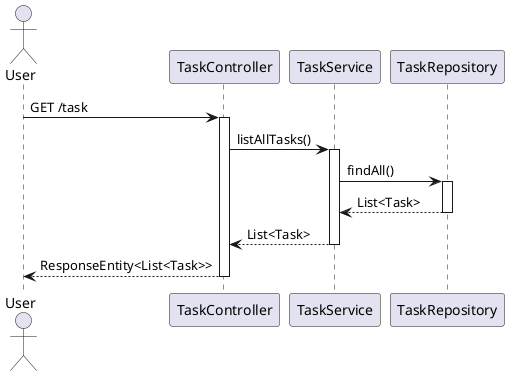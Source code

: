 @startuml
actor User
User -> TaskController: GET /task
activate TaskController
TaskController -> TaskService: listAllTasks()
activate TaskService
TaskService -> TaskRepository: findAll()
activate TaskRepository
TaskRepository --> TaskService: List<Task>
deactivate TaskRepository
TaskService --> TaskController: List<Task>
deactivate TaskService
TaskController --> User: ResponseEntity<List<Task>>
deactivate TaskController
@enduml
